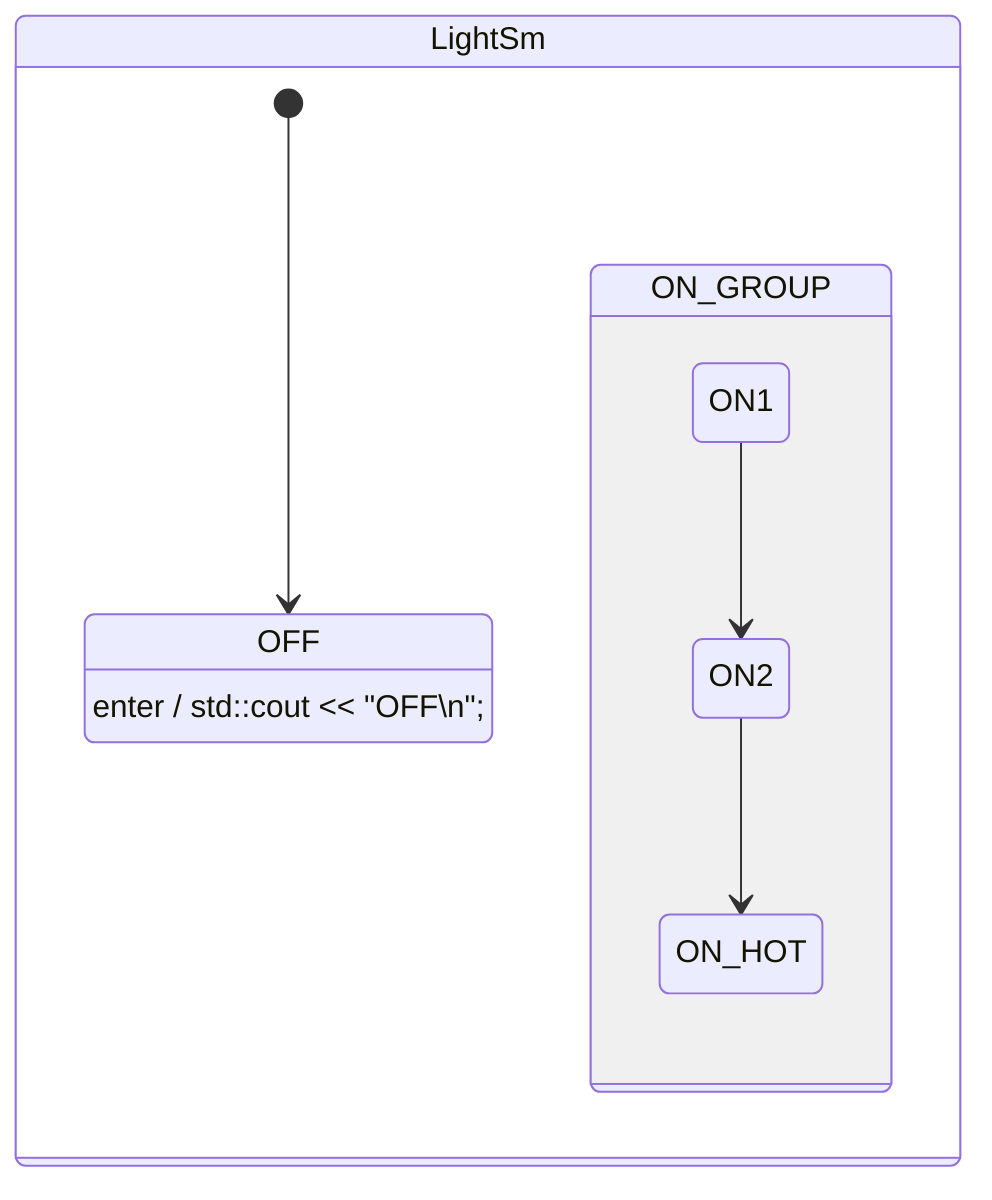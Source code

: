 stateDiagram

state LightSm {
    [*] --> OFF
    OFF: OFF
    OFF: enter / std#colon;#colon;cout #lt;#lt; "OFF#92;n"#59;

    state ON_GROUP {
        ON1 --> ON2
        ON2 --> ON_HOT
    }
}